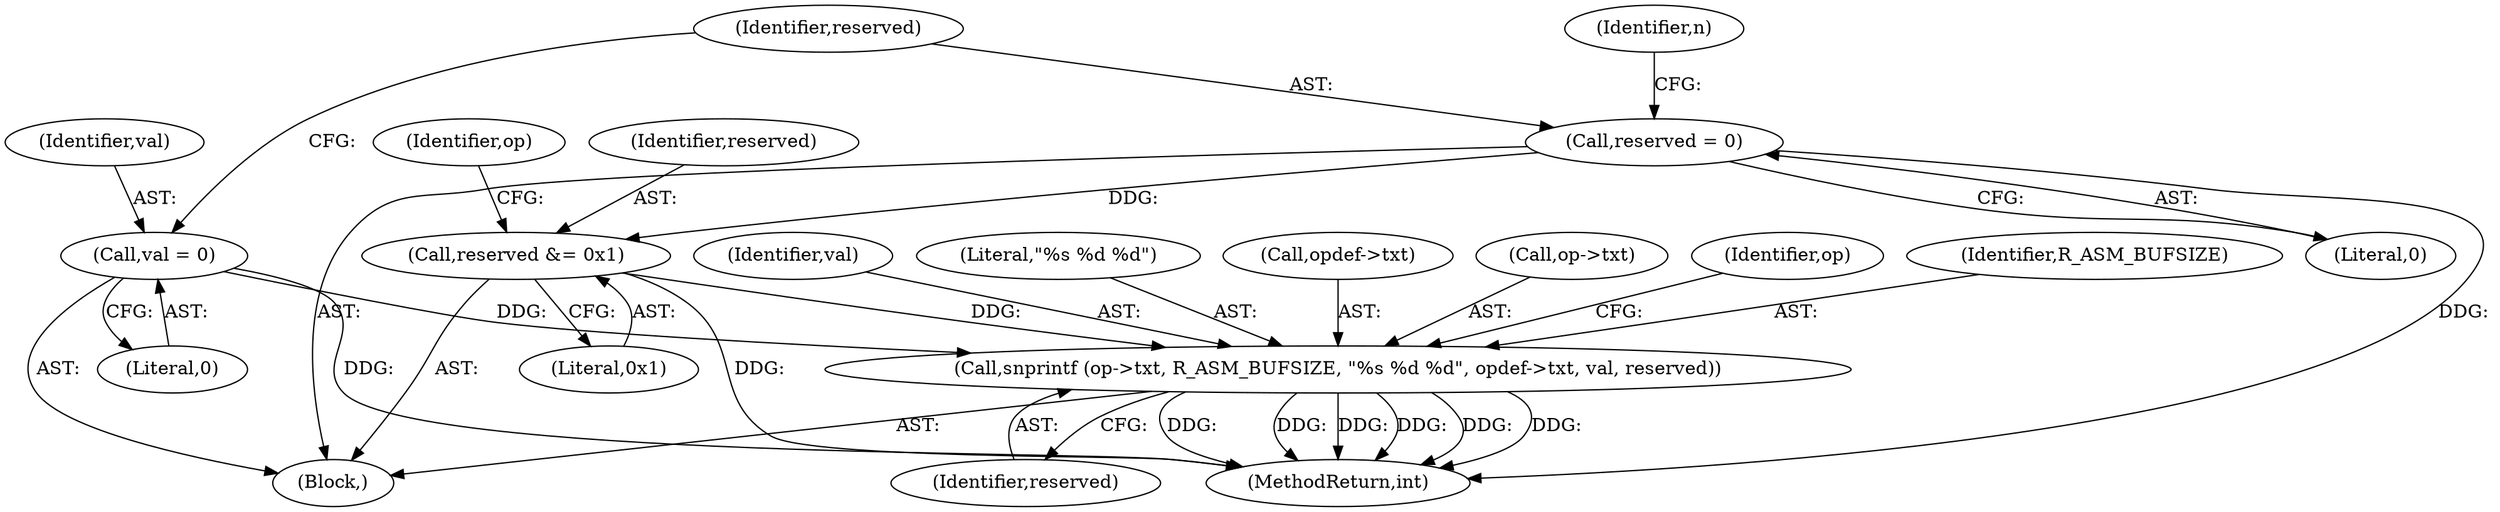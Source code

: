 digraph "0_radare2_52b1526443c1f433087928291d1c3d37a5600515@API" {
"1000700" [label="(Call,snprintf (op->txt, R_ASM_BUFSIZE, \"%s %d %d\", opdef->txt, val, reserved))"];
"1000636" [label="(Call,val = 0)"];
"1000697" [label="(Call,reserved &= 0x1)"];
"1000640" [label="(Call,reserved = 0)"];
"1000697" [label="(Call,reserved &= 0x1)"];
"1000705" [label="(Literal,\"%s %d %d\")"];
"1000645" [label="(Identifier,n)"];
"1000706" [label="(Call,opdef->txt)"];
"1000636" [label="(Call,val = 0)"];
"1000641" [label="(Identifier,reserved)"];
"1000642" [label="(Literal,0)"];
"1000701" [label="(Call,op->txt)"];
"1001086" [label="(MethodReturn,int)"];
"1000713" [label="(Identifier,op)"];
"1000704" [label="(Identifier,R_ASM_BUFSIZE)"];
"1000698" [label="(Identifier,reserved)"];
"1000709" [label="(Identifier,val)"];
"1000699" [label="(Literal,0x1)"];
"1000637" [label="(Identifier,val)"];
"1000700" [label="(Call,snprintf (op->txt, R_ASM_BUFSIZE, \"%s %d %d\", opdef->txt, val, reserved))"];
"1000710" [label="(Identifier,reserved)"];
"1000638" [label="(Literal,0)"];
"1000640" [label="(Call,reserved = 0)"];
"1000702" [label="(Identifier,op)"];
"1000634" [label="(Block,)"];
"1000700" -> "1000634"  [label="AST: "];
"1000700" -> "1000710"  [label="CFG: "];
"1000701" -> "1000700"  [label="AST: "];
"1000704" -> "1000700"  [label="AST: "];
"1000705" -> "1000700"  [label="AST: "];
"1000706" -> "1000700"  [label="AST: "];
"1000709" -> "1000700"  [label="AST: "];
"1000710" -> "1000700"  [label="AST: "];
"1000713" -> "1000700"  [label="CFG: "];
"1000700" -> "1001086"  [label="DDG: "];
"1000700" -> "1001086"  [label="DDG: "];
"1000700" -> "1001086"  [label="DDG: "];
"1000700" -> "1001086"  [label="DDG: "];
"1000700" -> "1001086"  [label="DDG: "];
"1000700" -> "1001086"  [label="DDG: "];
"1000636" -> "1000700"  [label="DDG: "];
"1000697" -> "1000700"  [label="DDG: "];
"1000636" -> "1000634"  [label="AST: "];
"1000636" -> "1000638"  [label="CFG: "];
"1000637" -> "1000636"  [label="AST: "];
"1000638" -> "1000636"  [label="AST: "];
"1000641" -> "1000636"  [label="CFG: "];
"1000636" -> "1001086"  [label="DDG: "];
"1000697" -> "1000634"  [label="AST: "];
"1000697" -> "1000699"  [label="CFG: "];
"1000698" -> "1000697"  [label="AST: "];
"1000699" -> "1000697"  [label="AST: "];
"1000702" -> "1000697"  [label="CFG: "];
"1000697" -> "1001086"  [label="DDG: "];
"1000640" -> "1000697"  [label="DDG: "];
"1000640" -> "1000634"  [label="AST: "];
"1000640" -> "1000642"  [label="CFG: "];
"1000641" -> "1000640"  [label="AST: "];
"1000642" -> "1000640"  [label="AST: "];
"1000645" -> "1000640"  [label="CFG: "];
"1000640" -> "1001086"  [label="DDG: "];
}
